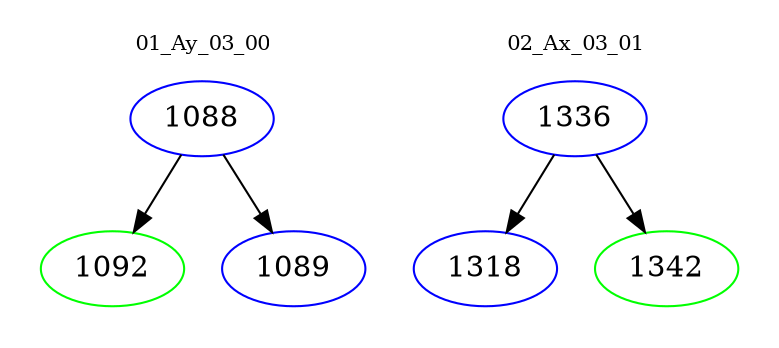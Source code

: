 digraph{
subgraph cluster_0 {
color = white
label = "01_Ay_03_00";
fontsize=10;
T0_1088 [label="1088", color="blue"]
T0_1088 -> T0_1092 [color="black"]
T0_1092 [label="1092", color="green"]
T0_1088 -> T0_1089 [color="black"]
T0_1089 [label="1089", color="blue"]
}
subgraph cluster_1 {
color = white
label = "02_Ax_03_01";
fontsize=10;
T1_1336 [label="1336", color="blue"]
T1_1336 -> T1_1318 [color="black"]
T1_1318 [label="1318", color="blue"]
T1_1336 -> T1_1342 [color="black"]
T1_1342 [label="1342", color="green"]
}
}

